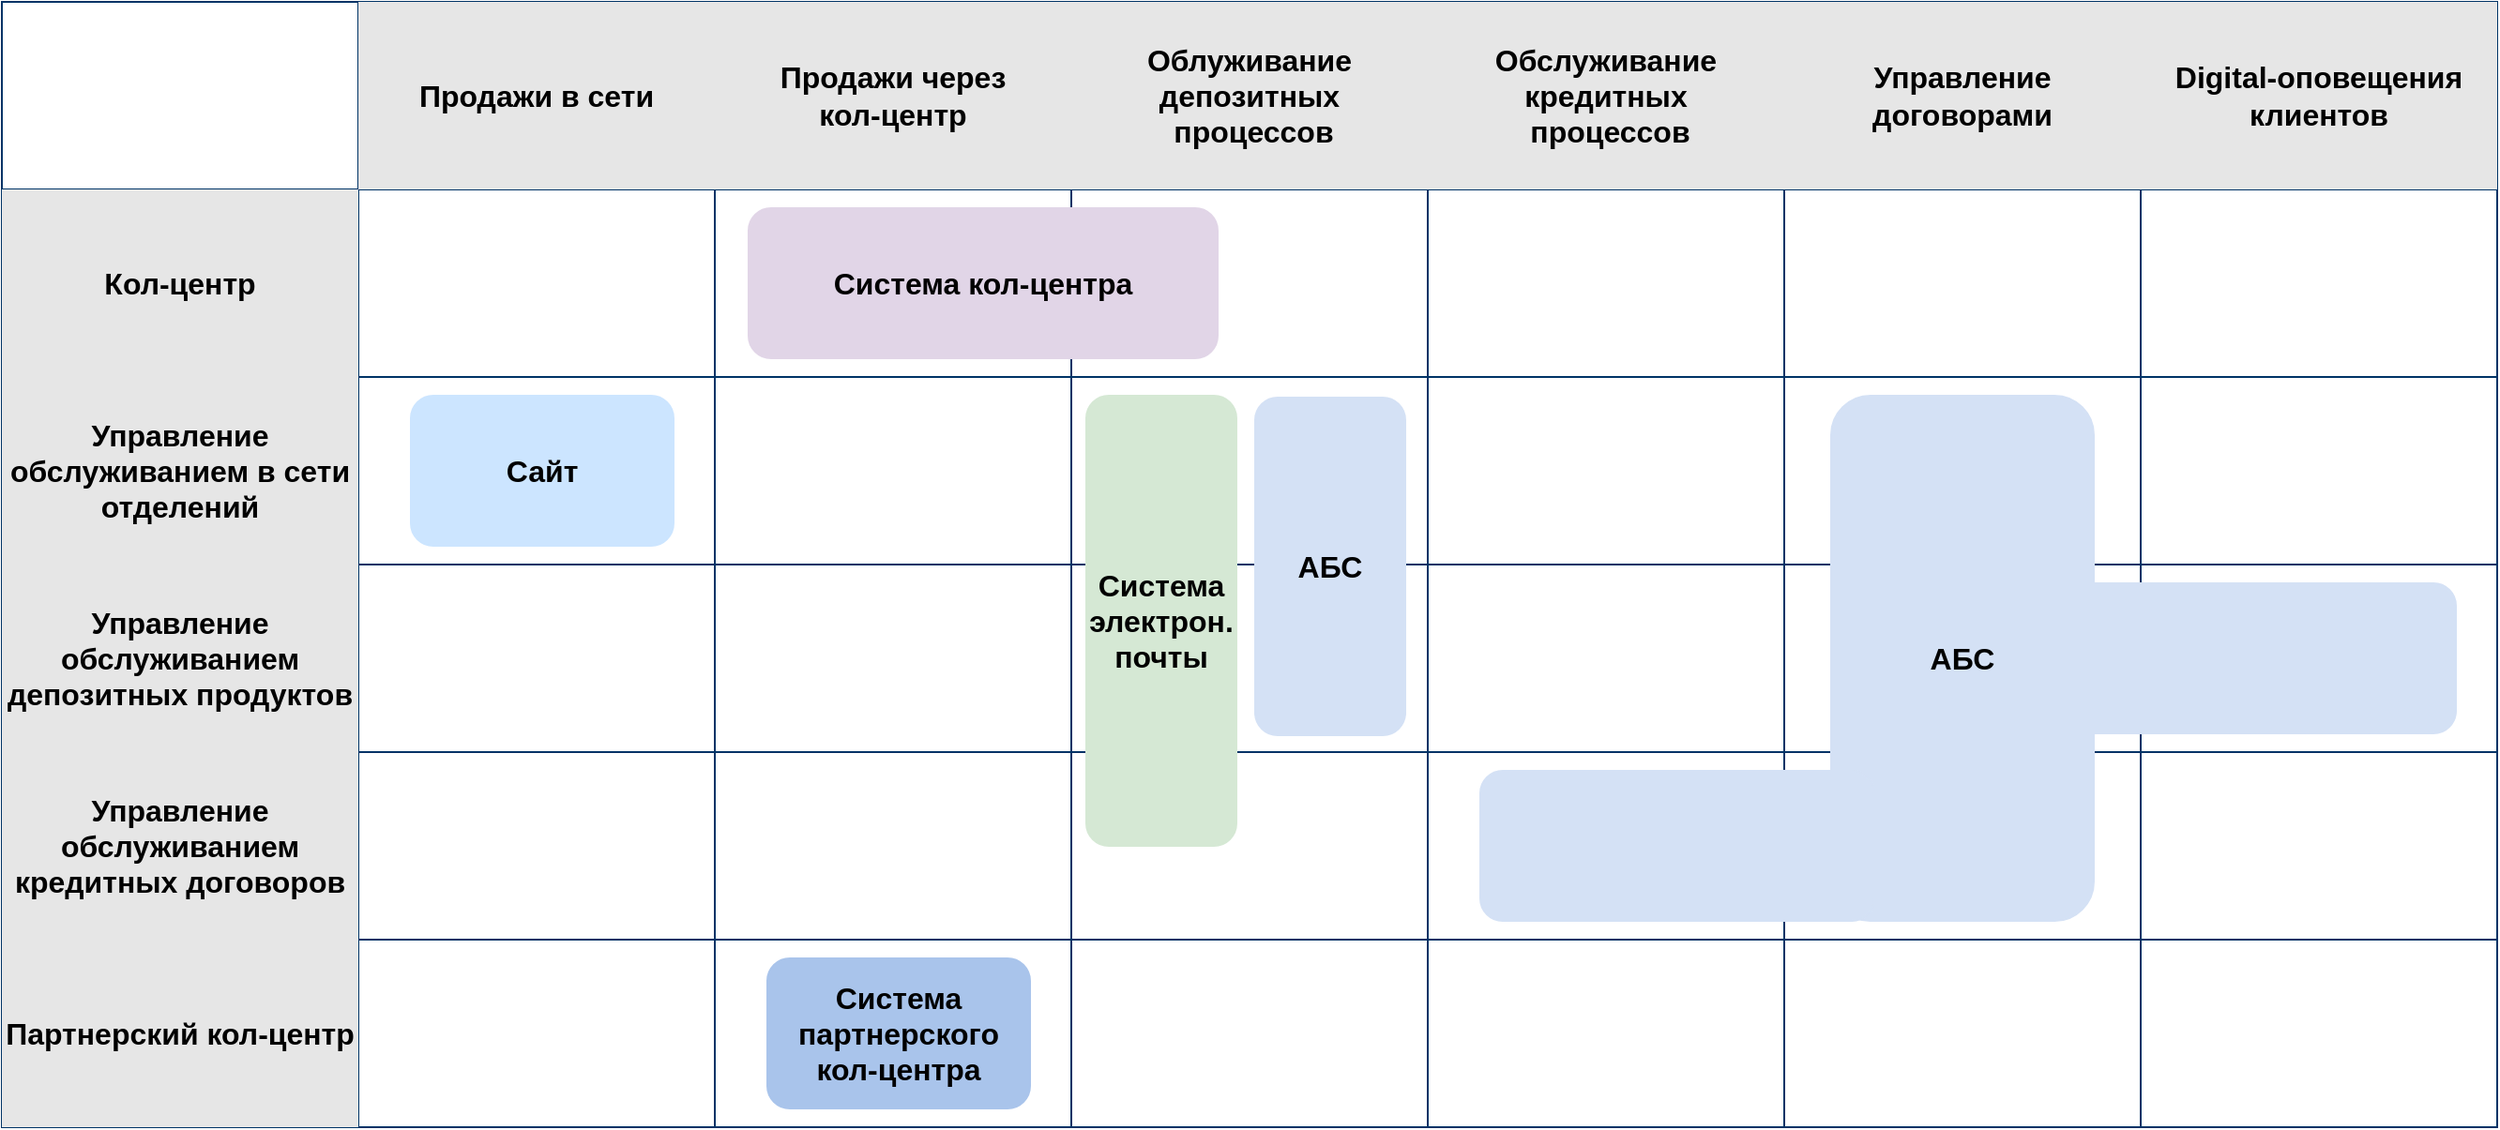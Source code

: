 <mxfile version="26.0.4" pages="2">
  <diagram name="IT-landscape" id="p13CwKHtom63GQvaXR7T">
    <mxGraphModel dx="1411" dy="852" grid="1" gridSize="10" guides="1" tooltips="1" connect="1" arrows="1" fold="1" page="1" pageScale="1" pageWidth="827" pageHeight="1169" math="0" shadow="0">
      <root>
        <mxCell id="0" />
        <mxCell id="1" parent="0" />
        <mxCell id="rD1AYQXTnJzA7QT_LV0R-1" value="" style="shape=table;startSize=0;container=1;collapsible=0;childLayout=tableLayout;fontSize=16;strokeColor=#003366;" vertex="1" parent="1">
          <mxGeometry x="152" y="190" width="1330" height="600" as="geometry" />
        </mxCell>
        <mxCell id="rD1AYQXTnJzA7QT_LV0R-2" value="" style="shape=tableRow;horizontal=0;startSize=0;swimlaneHead=0;swimlaneBody=0;strokeColor=inherit;top=0;left=0;bottom=0;right=0;collapsible=0;dropTarget=0;fillColor=none;points=[[0,0.5],[1,0.5]];portConstraint=eastwest;fontSize=16;" vertex="1" parent="rD1AYQXTnJzA7QT_LV0R-1">
          <mxGeometry width="1330" height="100" as="geometry" />
        </mxCell>
        <mxCell id="rD1AYQXTnJzA7QT_LV0R-3" value="" style="shape=partialRectangle;html=1;whiteSpace=wrap;connectable=0;strokeColor=inherit;overflow=hidden;fillColor=none;top=0;left=0;bottom=0;right=0;pointerEvents=1;fontSize=16;" vertex="1" parent="rD1AYQXTnJzA7QT_LV0R-2">
          <mxGeometry width="190" height="100" as="geometry">
            <mxRectangle width="190" height="100" as="alternateBounds" />
          </mxGeometry>
        </mxCell>
        <mxCell id="rD1AYQXTnJzA7QT_LV0R-4" value="П&lt;span style=&quot;background-color: transparent; color: light-dark(rgb(0, 0, 0), rgb(255, 255, 255));&quot;&gt;родажи в сети&lt;/span&gt;" style="shape=partialRectangle;html=1;whiteSpace=wrap;connectable=0;strokeColor=inherit;overflow=hidden;fillColor=#E6E6E6;top=0;left=0;bottom=0;right=0;pointerEvents=1;fontSize=16;fontStyle=1" vertex="1" parent="rD1AYQXTnJzA7QT_LV0R-2">
          <mxGeometry x="190" width="190" height="100" as="geometry">
            <mxRectangle width="190" height="100" as="alternateBounds" />
          </mxGeometry>
        </mxCell>
        <mxCell id="rD1AYQXTnJzA7QT_LV0R-5" value="Продажи через&lt;div&gt;кол-центр&lt;/div&gt;" style="shape=partialRectangle;html=1;whiteSpace=wrap;connectable=0;strokeColor=inherit;overflow=hidden;fillColor=#E6E6E6;top=0;left=0;bottom=0;right=0;pointerEvents=1;fontSize=16;fontStyle=1" vertex="1" parent="rD1AYQXTnJzA7QT_LV0R-2">
          <mxGeometry x="380" width="190" height="100" as="geometry">
            <mxRectangle width="190" height="100" as="alternateBounds" />
          </mxGeometry>
        </mxCell>
        <mxCell id="rD1AYQXTnJzA7QT_LV0R-6" value="Облуживание депозитных&lt;div&gt;&amp;nbsp;процессов&lt;/div&gt;" style="shape=partialRectangle;html=1;whiteSpace=wrap;connectable=0;strokeColor=inherit;overflow=hidden;fillColor=#E6E6E6;top=0;left=0;bottom=0;right=0;pointerEvents=1;fontSize=16;fontStyle=1" vertex="1" parent="rD1AYQXTnJzA7QT_LV0R-2">
          <mxGeometry x="570" width="190" height="100" as="geometry">
            <mxRectangle width="190" height="100" as="alternateBounds" />
          </mxGeometry>
        </mxCell>
        <mxCell id="rD1AYQXTnJzA7QT_LV0R-7" value="Обслуживание кредитных&lt;div&gt;&amp;nbsp;процессов&lt;/div&gt;" style="shape=partialRectangle;html=1;whiteSpace=wrap;connectable=0;strokeColor=inherit;overflow=hidden;fillColor=#E6E6E6;top=0;left=0;bottom=0;right=0;pointerEvents=1;fontSize=16;fontStyle=1" vertex="1" parent="rD1AYQXTnJzA7QT_LV0R-2">
          <mxGeometry x="760" width="190" height="100" as="geometry">
            <mxRectangle width="190" height="100" as="alternateBounds" />
          </mxGeometry>
        </mxCell>
        <mxCell id="rD1AYQXTnJzA7QT_LV0R-8" value="Управление договорами" style="shape=partialRectangle;html=1;whiteSpace=wrap;connectable=0;strokeColor=inherit;overflow=hidden;fillColor=#E6E6E6;top=0;left=0;bottom=0;right=0;pointerEvents=1;fontSize=16;fontStyle=1" vertex="1" parent="rD1AYQXTnJzA7QT_LV0R-2">
          <mxGeometry x="950" width="190" height="100" as="geometry">
            <mxRectangle width="190" height="100" as="alternateBounds" />
          </mxGeometry>
        </mxCell>
        <mxCell id="rD1AYQXTnJzA7QT_LV0R-9" value="Digital-оповещения клиентов" style="shape=partialRectangle;html=1;whiteSpace=wrap;connectable=0;strokeColor=inherit;overflow=hidden;fillColor=#E6E6E6;top=0;left=0;bottom=0;right=0;pointerEvents=1;fontSize=16;fontStyle=1" vertex="1" parent="rD1AYQXTnJzA7QT_LV0R-2">
          <mxGeometry x="1140" width="190" height="100" as="geometry">
            <mxRectangle width="190" height="100" as="alternateBounds" />
          </mxGeometry>
        </mxCell>
        <mxCell id="rD1AYQXTnJzA7QT_LV0R-10" value="" style="shape=tableRow;horizontal=0;startSize=0;swimlaneHead=0;swimlaneBody=0;strokeColor=inherit;top=0;left=0;bottom=0;right=0;collapsible=0;dropTarget=0;fillColor=none;points=[[0,0.5],[1,0.5]];portConstraint=eastwest;fontSize=16;" vertex="1" parent="rD1AYQXTnJzA7QT_LV0R-1">
          <mxGeometry y="100" width="1330" height="100" as="geometry" />
        </mxCell>
        <mxCell id="rD1AYQXTnJzA7QT_LV0R-11" value="Кол-центр" style="shape=partialRectangle;html=1;whiteSpace=wrap;connectable=0;strokeColor=inherit;overflow=hidden;fillColor=#E6E6E6;top=0;left=0;bottom=0;right=0;pointerEvents=1;fontSize=16;fontStyle=1" vertex="1" parent="rD1AYQXTnJzA7QT_LV0R-10">
          <mxGeometry width="190" height="100" as="geometry">
            <mxRectangle width="190" height="100" as="alternateBounds" />
          </mxGeometry>
        </mxCell>
        <mxCell id="rD1AYQXTnJzA7QT_LV0R-12" value="" style="shape=partialRectangle;html=1;whiteSpace=wrap;connectable=0;strokeColor=inherit;overflow=hidden;fillColor=none;top=0;left=0;bottom=0;right=0;pointerEvents=1;fontSize=16;" vertex="1" parent="rD1AYQXTnJzA7QT_LV0R-10">
          <mxGeometry x="190" width="190" height="100" as="geometry">
            <mxRectangle width="190" height="100" as="alternateBounds" />
          </mxGeometry>
        </mxCell>
        <mxCell id="rD1AYQXTnJzA7QT_LV0R-13" value="" style="shape=partialRectangle;html=1;whiteSpace=wrap;connectable=0;strokeColor=inherit;overflow=hidden;fillColor=none;top=0;left=0;bottom=0;right=0;pointerEvents=1;fontSize=16;" vertex="1" parent="rD1AYQXTnJzA7QT_LV0R-10">
          <mxGeometry x="380" width="190" height="100" as="geometry">
            <mxRectangle width="190" height="100" as="alternateBounds" />
          </mxGeometry>
        </mxCell>
        <mxCell id="rD1AYQXTnJzA7QT_LV0R-14" style="shape=partialRectangle;html=1;whiteSpace=wrap;connectable=0;strokeColor=inherit;overflow=hidden;fillColor=none;top=0;left=0;bottom=0;right=0;pointerEvents=1;fontSize=16;" vertex="1" parent="rD1AYQXTnJzA7QT_LV0R-10">
          <mxGeometry x="570" width="190" height="100" as="geometry">
            <mxRectangle width="190" height="100" as="alternateBounds" />
          </mxGeometry>
        </mxCell>
        <mxCell id="rD1AYQXTnJzA7QT_LV0R-15" style="shape=partialRectangle;html=1;whiteSpace=wrap;connectable=0;strokeColor=inherit;overflow=hidden;fillColor=none;top=0;left=0;bottom=0;right=0;pointerEvents=1;fontSize=16;" vertex="1" parent="rD1AYQXTnJzA7QT_LV0R-10">
          <mxGeometry x="760" width="190" height="100" as="geometry">
            <mxRectangle width="190" height="100" as="alternateBounds" />
          </mxGeometry>
        </mxCell>
        <mxCell id="rD1AYQXTnJzA7QT_LV0R-16" style="shape=partialRectangle;html=1;whiteSpace=wrap;connectable=0;strokeColor=inherit;overflow=hidden;fillColor=none;top=0;left=0;bottom=0;right=0;pointerEvents=1;fontSize=16;" vertex="1" parent="rD1AYQXTnJzA7QT_LV0R-10">
          <mxGeometry x="950" width="190" height="100" as="geometry">
            <mxRectangle width="190" height="100" as="alternateBounds" />
          </mxGeometry>
        </mxCell>
        <mxCell id="rD1AYQXTnJzA7QT_LV0R-17" style="shape=partialRectangle;html=1;whiteSpace=wrap;connectable=0;strokeColor=inherit;overflow=hidden;fillColor=none;top=0;left=0;bottom=0;right=0;pointerEvents=1;fontSize=16;" vertex="1" parent="rD1AYQXTnJzA7QT_LV0R-10">
          <mxGeometry x="1140" width="190" height="100" as="geometry">
            <mxRectangle width="190" height="100" as="alternateBounds" />
          </mxGeometry>
        </mxCell>
        <mxCell id="rD1AYQXTnJzA7QT_LV0R-18" value="" style="shape=tableRow;horizontal=0;startSize=0;swimlaneHead=0;swimlaneBody=0;strokeColor=inherit;top=0;left=0;bottom=0;right=0;collapsible=0;dropTarget=0;fillColor=none;points=[[0,0.5],[1,0.5]];portConstraint=eastwest;fontSize=16;" vertex="1" parent="rD1AYQXTnJzA7QT_LV0R-1">
          <mxGeometry y="200" width="1330" height="100" as="geometry" />
        </mxCell>
        <mxCell id="rD1AYQXTnJzA7QT_LV0R-19" value="Управление обслуживанием в сети отделений" style="shape=partialRectangle;html=1;whiteSpace=wrap;connectable=0;strokeColor=inherit;overflow=hidden;fillColor=#E6E6E6;top=0;left=0;bottom=0;right=0;pointerEvents=1;fontSize=16;labelBackgroundColor=none;labelBorderColor=none;spacing=0;fontStyle=1" vertex="1" parent="rD1AYQXTnJzA7QT_LV0R-18">
          <mxGeometry width="190" height="100" as="geometry">
            <mxRectangle width="190" height="100" as="alternateBounds" />
          </mxGeometry>
        </mxCell>
        <mxCell id="rD1AYQXTnJzA7QT_LV0R-20" value="" style="shape=partialRectangle;html=1;whiteSpace=wrap;connectable=0;strokeColor=inherit;overflow=hidden;fillColor=none;top=0;left=0;bottom=0;right=0;pointerEvents=1;fontSize=16;" vertex="1" parent="rD1AYQXTnJzA7QT_LV0R-18">
          <mxGeometry x="190" width="190" height="100" as="geometry">
            <mxRectangle width="190" height="100" as="alternateBounds" />
          </mxGeometry>
        </mxCell>
        <mxCell id="rD1AYQXTnJzA7QT_LV0R-21" value="" style="shape=partialRectangle;html=1;whiteSpace=wrap;connectable=0;strokeColor=inherit;overflow=hidden;fillColor=none;top=0;left=0;bottom=0;right=0;pointerEvents=1;fontSize=16;" vertex="1" parent="rD1AYQXTnJzA7QT_LV0R-18">
          <mxGeometry x="380" width="190" height="100" as="geometry">
            <mxRectangle width="190" height="100" as="alternateBounds" />
          </mxGeometry>
        </mxCell>
        <mxCell id="rD1AYQXTnJzA7QT_LV0R-22" style="shape=partialRectangle;html=1;whiteSpace=wrap;connectable=0;strokeColor=inherit;overflow=hidden;fillColor=none;top=0;left=0;bottom=0;right=0;pointerEvents=1;fontSize=16;" vertex="1" parent="rD1AYQXTnJzA7QT_LV0R-18">
          <mxGeometry x="570" width="190" height="100" as="geometry">
            <mxRectangle width="190" height="100" as="alternateBounds" />
          </mxGeometry>
        </mxCell>
        <mxCell id="rD1AYQXTnJzA7QT_LV0R-23" style="shape=partialRectangle;html=1;whiteSpace=wrap;connectable=0;strokeColor=inherit;overflow=hidden;fillColor=none;top=0;left=0;bottom=0;right=0;pointerEvents=1;fontSize=16;" vertex="1" parent="rD1AYQXTnJzA7QT_LV0R-18">
          <mxGeometry x="760" width="190" height="100" as="geometry">
            <mxRectangle width="190" height="100" as="alternateBounds" />
          </mxGeometry>
        </mxCell>
        <mxCell id="rD1AYQXTnJzA7QT_LV0R-24" style="shape=partialRectangle;html=1;whiteSpace=wrap;connectable=0;strokeColor=inherit;overflow=hidden;fillColor=none;top=0;left=0;bottom=0;right=0;pointerEvents=1;fontSize=16;" vertex="1" parent="rD1AYQXTnJzA7QT_LV0R-18">
          <mxGeometry x="950" width="190" height="100" as="geometry">
            <mxRectangle width="190" height="100" as="alternateBounds" />
          </mxGeometry>
        </mxCell>
        <mxCell id="rD1AYQXTnJzA7QT_LV0R-25" style="shape=partialRectangle;html=1;whiteSpace=wrap;connectable=0;strokeColor=inherit;overflow=hidden;fillColor=none;top=0;left=0;bottom=0;right=0;pointerEvents=1;fontSize=16;" vertex="1" parent="rD1AYQXTnJzA7QT_LV0R-18">
          <mxGeometry x="1140" width="190" height="100" as="geometry">
            <mxRectangle width="190" height="100" as="alternateBounds" />
          </mxGeometry>
        </mxCell>
        <mxCell id="rD1AYQXTnJzA7QT_LV0R-26" style="shape=tableRow;horizontal=0;startSize=0;swimlaneHead=0;swimlaneBody=0;strokeColor=inherit;top=0;left=0;bottom=0;right=0;collapsible=0;dropTarget=0;fillColor=none;points=[[0,0.5],[1,0.5]];portConstraint=eastwest;fontSize=16;" vertex="1" parent="rD1AYQXTnJzA7QT_LV0R-1">
          <mxGeometry y="300" width="1330" height="100" as="geometry" />
        </mxCell>
        <mxCell id="rD1AYQXTnJzA7QT_LV0R-27" value="Управление обслуживанием депозитных продуктов" style="shape=partialRectangle;html=1;whiteSpace=wrap;connectable=0;strokeColor=inherit;overflow=hidden;fillColor=#E6E6E6;top=0;left=0;bottom=0;right=0;pointerEvents=1;fontSize=16;fontStyle=1" vertex="1" parent="rD1AYQXTnJzA7QT_LV0R-26">
          <mxGeometry width="190" height="100" as="geometry">
            <mxRectangle width="190" height="100" as="alternateBounds" />
          </mxGeometry>
        </mxCell>
        <mxCell id="rD1AYQXTnJzA7QT_LV0R-28" style="shape=partialRectangle;html=1;whiteSpace=wrap;connectable=0;strokeColor=inherit;overflow=hidden;fillColor=none;top=0;left=0;bottom=0;right=0;pointerEvents=1;fontSize=16;" vertex="1" parent="rD1AYQXTnJzA7QT_LV0R-26">
          <mxGeometry x="190" width="190" height="100" as="geometry">
            <mxRectangle width="190" height="100" as="alternateBounds" />
          </mxGeometry>
        </mxCell>
        <mxCell id="rD1AYQXTnJzA7QT_LV0R-29" style="shape=partialRectangle;html=1;whiteSpace=wrap;connectable=0;strokeColor=inherit;overflow=hidden;fillColor=none;top=0;left=0;bottom=0;right=0;pointerEvents=1;fontSize=16;" vertex="1" parent="rD1AYQXTnJzA7QT_LV0R-26">
          <mxGeometry x="380" width="190" height="100" as="geometry">
            <mxRectangle width="190" height="100" as="alternateBounds" />
          </mxGeometry>
        </mxCell>
        <mxCell id="rD1AYQXTnJzA7QT_LV0R-30" style="shape=partialRectangle;html=1;whiteSpace=wrap;connectable=0;strokeColor=inherit;overflow=hidden;fillColor=none;top=0;left=0;bottom=0;right=0;pointerEvents=1;fontSize=16;" vertex="1" parent="rD1AYQXTnJzA7QT_LV0R-26">
          <mxGeometry x="570" width="190" height="100" as="geometry">
            <mxRectangle width="190" height="100" as="alternateBounds" />
          </mxGeometry>
        </mxCell>
        <mxCell id="rD1AYQXTnJzA7QT_LV0R-31" style="shape=partialRectangle;html=1;whiteSpace=wrap;connectable=0;strokeColor=inherit;overflow=hidden;fillColor=none;top=0;left=0;bottom=0;right=0;pointerEvents=1;fontSize=16;" vertex="1" parent="rD1AYQXTnJzA7QT_LV0R-26">
          <mxGeometry x="760" width="190" height="100" as="geometry">
            <mxRectangle width="190" height="100" as="alternateBounds" />
          </mxGeometry>
        </mxCell>
        <mxCell id="rD1AYQXTnJzA7QT_LV0R-32" style="shape=partialRectangle;html=1;whiteSpace=wrap;connectable=0;strokeColor=inherit;overflow=hidden;fillColor=none;top=0;left=0;bottom=0;right=0;pointerEvents=1;fontSize=16;" vertex="1" parent="rD1AYQXTnJzA7QT_LV0R-26">
          <mxGeometry x="950" width="190" height="100" as="geometry">
            <mxRectangle width="190" height="100" as="alternateBounds" />
          </mxGeometry>
        </mxCell>
        <mxCell id="rD1AYQXTnJzA7QT_LV0R-33" style="shape=partialRectangle;html=1;whiteSpace=wrap;connectable=0;strokeColor=inherit;overflow=hidden;fillColor=none;top=0;left=0;bottom=0;right=0;pointerEvents=1;fontSize=16;" vertex="1" parent="rD1AYQXTnJzA7QT_LV0R-26">
          <mxGeometry x="1140" width="190" height="100" as="geometry">
            <mxRectangle width="190" height="100" as="alternateBounds" />
          </mxGeometry>
        </mxCell>
        <mxCell id="rD1AYQXTnJzA7QT_LV0R-34" style="shape=tableRow;horizontal=0;startSize=0;swimlaneHead=0;swimlaneBody=0;strokeColor=inherit;top=0;left=0;bottom=0;right=0;collapsible=0;dropTarget=0;fillColor=none;points=[[0,0.5],[1,0.5]];portConstraint=eastwest;fontSize=16;" vertex="1" parent="rD1AYQXTnJzA7QT_LV0R-1">
          <mxGeometry y="400" width="1330" height="100" as="geometry" />
        </mxCell>
        <mxCell id="rD1AYQXTnJzA7QT_LV0R-35" value="Управление обслуживанием кредитных договоров" style="shape=partialRectangle;html=1;whiteSpace=wrap;connectable=0;strokeColor=inherit;overflow=hidden;fillColor=#E6E6E6;top=0;left=0;bottom=0;right=0;pointerEvents=1;fontSize=16;fontStyle=1" vertex="1" parent="rD1AYQXTnJzA7QT_LV0R-34">
          <mxGeometry width="190" height="100" as="geometry">
            <mxRectangle width="190" height="100" as="alternateBounds" />
          </mxGeometry>
        </mxCell>
        <mxCell id="rD1AYQXTnJzA7QT_LV0R-36" style="shape=partialRectangle;html=1;whiteSpace=wrap;connectable=0;strokeColor=inherit;overflow=hidden;fillColor=none;top=0;left=0;bottom=0;right=0;pointerEvents=1;fontSize=16;" vertex="1" parent="rD1AYQXTnJzA7QT_LV0R-34">
          <mxGeometry x="190" width="190" height="100" as="geometry">
            <mxRectangle width="190" height="100" as="alternateBounds" />
          </mxGeometry>
        </mxCell>
        <mxCell id="rD1AYQXTnJzA7QT_LV0R-37" style="shape=partialRectangle;html=1;whiteSpace=wrap;connectable=0;strokeColor=inherit;overflow=hidden;fillColor=none;top=0;left=0;bottom=0;right=0;pointerEvents=1;fontSize=16;" vertex="1" parent="rD1AYQXTnJzA7QT_LV0R-34">
          <mxGeometry x="380" width="190" height="100" as="geometry">
            <mxRectangle width="190" height="100" as="alternateBounds" />
          </mxGeometry>
        </mxCell>
        <mxCell id="rD1AYQXTnJzA7QT_LV0R-38" style="shape=partialRectangle;html=1;whiteSpace=wrap;connectable=0;strokeColor=inherit;overflow=hidden;fillColor=none;top=0;left=0;bottom=0;right=0;pointerEvents=1;fontSize=16;" vertex="1" parent="rD1AYQXTnJzA7QT_LV0R-34">
          <mxGeometry x="570" width="190" height="100" as="geometry">
            <mxRectangle width="190" height="100" as="alternateBounds" />
          </mxGeometry>
        </mxCell>
        <mxCell id="rD1AYQXTnJzA7QT_LV0R-39" style="shape=partialRectangle;html=1;whiteSpace=wrap;connectable=0;strokeColor=inherit;overflow=hidden;fillColor=none;top=0;left=0;bottom=0;right=0;pointerEvents=1;fontSize=16;" vertex="1" parent="rD1AYQXTnJzA7QT_LV0R-34">
          <mxGeometry x="760" width="190" height="100" as="geometry">
            <mxRectangle width="190" height="100" as="alternateBounds" />
          </mxGeometry>
        </mxCell>
        <mxCell id="rD1AYQXTnJzA7QT_LV0R-40" style="shape=partialRectangle;html=1;whiteSpace=wrap;connectable=0;strokeColor=inherit;overflow=hidden;fillColor=none;top=0;left=0;bottom=0;right=0;pointerEvents=1;fontSize=16;" vertex="1" parent="rD1AYQXTnJzA7QT_LV0R-34">
          <mxGeometry x="950" width="190" height="100" as="geometry">
            <mxRectangle width="190" height="100" as="alternateBounds" />
          </mxGeometry>
        </mxCell>
        <mxCell id="rD1AYQXTnJzA7QT_LV0R-41" style="shape=partialRectangle;html=1;whiteSpace=wrap;connectable=0;strokeColor=inherit;overflow=hidden;fillColor=none;top=0;left=0;bottom=0;right=0;pointerEvents=1;fontSize=16;" vertex="1" parent="rD1AYQXTnJzA7QT_LV0R-34">
          <mxGeometry x="1140" width="190" height="100" as="geometry">
            <mxRectangle width="190" height="100" as="alternateBounds" />
          </mxGeometry>
        </mxCell>
        <mxCell id="rD1AYQXTnJzA7QT_LV0R-42" style="shape=tableRow;horizontal=0;startSize=0;swimlaneHead=0;swimlaneBody=0;strokeColor=inherit;top=0;left=0;bottom=0;right=0;collapsible=0;dropTarget=0;fillColor=none;points=[[0,0.5],[1,0.5]];portConstraint=eastwest;fontSize=16;" vertex="1" parent="rD1AYQXTnJzA7QT_LV0R-1">
          <mxGeometry y="500" width="1330" height="100" as="geometry" />
        </mxCell>
        <mxCell id="rD1AYQXTnJzA7QT_LV0R-43" value="Партнерский кол-центр" style="shape=partialRectangle;html=1;whiteSpace=wrap;connectable=0;strokeColor=inherit;overflow=hidden;fillColor=#E6E6E6;top=0;left=0;bottom=0;right=0;pointerEvents=1;fontSize=16;fontStyle=1" vertex="1" parent="rD1AYQXTnJzA7QT_LV0R-42">
          <mxGeometry width="190" height="100" as="geometry">
            <mxRectangle width="190" height="100" as="alternateBounds" />
          </mxGeometry>
        </mxCell>
        <mxCell id="rD1AYQXTnJzA7QT_LV0R-44" style="shape=partialRectangle;html=1;whiteSpace=wrap;connectable=0;strokeColor=inherit;overflow=hidden;fillColor=none;top=0;left=0;bottom=0;right=0;pointerEvents=1;fontSize=16;" vertex="1" parent="rD1AYQXTnJzA7QT_LV0R-42">
          <mxGeometry x="190" width="190" height="100" as="geometry">
            <mxRectangle width="190" height="100" as="alternateBounds" />
          </mxGeometry>
        </mxCell>
        <mxCell id="rD1AYQXTnJzA7QT_LV0R-45" style="shape=partialRectangle;html=1;whiteSpace=wrap;connectable=0;strokeColor=inherit;overflow=hidden;fillColor=none;top=0;left=0;bottom=0;right=0;pointerEvents=1;fontSize=16;" vertex="1" parent="rD1AYQXTnJzA7QT_LV0R-42">
          <mxGeometry x="380" width="190" height="100" as="geometry">
            <mxRectangle width="190" height="100" as="alternateBounds" />
          </mxGeometry>
        </mxCell>
        <mxCell id="rD1AYQXTnJzA7QT_LV0R-46" style="shape=partialRectangle;html=1;whiteSpace=wrap;connectable=0;strokeColor=inherit;overflow=hidden;fillColor=none;top=0;left=0;bottom=0;right=0;pointerEvents=1;fontSize=16;" vertex="1" parent="rD1AYQXTnJzA7QT_LV0R-42">
          <mxGeometry x="570" width="190" height="100" as="geometry">
            <mxRectangle width="190" height="100" as="alternateBounds" />
          </mxGeometry>
        </mxCell>
        <mxCell id="rD1AYQXTnJzA7QT_LV0R-47" style="shape=partialRectangle;html=1;whiteSpace=wrap;connectable=0;strokeColor=inherit;overflow=hidden;fillColor=none;top=0;left=0;bottom=0;right=0;pointerEvents=1;fontSize=16;" vertex="1" parent="rD1AYQXTnJzA7QT_LV0R-42">
          <mxGeometry x="760" width="190" height="100" as="geometry">
            <mxRectangle width="190" height="100" as="alternateBounds" />
          </mxGeometry>
        </mxCell>
        <mxCell id="rD1AYQXTnJzA7QT_LV0R-48" style="shape=partialRectangle;html=1;whiteSpace=wrap;connectable=0;strokeColor=inherit;overflow=hidden;fillColor=none;top=0;left=0;bottom=0;right=0;pointerEvents=1;fontSize=16;" vertex="1" parent="rD1AYQXTnJzA7QT_LV0R-42">
          <mxGeometry x="950" width="190" height="100" as="geometry">
            <mxRectangle width="190" height="100" as="alternateBounds" />
          </mxGeometry>
        </mxCell>
        <mxCell id="rD1AYQXTnJzA7QT_LV0R-49" style="shape=partialRectangle;html=1;whiteSpace=wrap;connectable=0;strokeColor=inherit;overflow=hidden;fillColor=none;top=0;left=0;bottom=0;right=0;pointerEvents=1;fontSize=16;" vertex="1" parent="rD1AYQXTnJzA7QT_LV0R-42">
          <mxGeometry x="1140" width="190" height="100" as="geometry">
            <mxRectangle width="190" height="100" as="alternateBounds" />
          </mxGeometry>
        </mxCell>
        <mxCell id="rD1AYQXTnJzA7QT_LV0R-50" value="Сайт" style="rounded=1;whiteSpace=wrap;html=1;fontSize=16;fontStyle=1;fillColor=#CCE5FF;strokeColor=#CCE5FF;" vertex="1" parent="1">
          <mxGeometry x="370" y="400" width="140" height="80" as="geometry" />
        </mxCell>
        <mxCell id="rD1AYQXTnJzA7QT_LV0R-51" value="Система партнерского кол-центра" style="rounded=1;whiteSpace=wrap;html=1;fontSize=16;fontStyle=1;fillColor=#A9C4EB;strokeColor=#A9C4EB;" vertex="1" parent="1">
          <mxGeometry x="560" y="700" width="140" height="80" as="geometry" />
        </mxCell>
        <mxCell id="rD1AYQXTnJzA7QT_LV0R-52" value="" style="rounded=1;whiteSpace=wrap;html=1;fontSize=16;fontStyle=1;fillColor=#D4E1F5;strokeColor=#D4E1F5;" vertex="1" parent="1">
          <mxGeometry x="1250" y="500" width="210" height="80" as="geometry" />
        </mxCell>
        <mxCell id="rD1AYQXTnJzA7QT_LV0R-53" value="АБС" style="rounded=1;whiteSpace=wrap;html=1;fontSize=16;fontStyle=1;fillColor=#D4E1F5;strokeColor=#D4E1F5;" vertex="1" parent="1">
          <mxGeometry x="1127" y="400" width="140" height="280" as="geometry" />
        </mxCell>
        <mxCell id="rD1AYQXTnJzA7QT_LV0R-54" value="" style="rounded=1;whiteSpace=wrap;html=1;fontSize=16;fontStyle=1;fillColor=#D4E1F5;strokeColor=#D4E1F5;" vertex="1" parent="1">
          <mxGeometry x="940" y="600" width="210" height="80" as="geometry" />
        </mxCell>
        <mxCell id="rD1AYQXTnJzA7QT_LV0R-55" value="АБС" style="rounded=1;whiteSpace=wrap;html=1;fontSize=16;fontStyle=1;fillColor=#D4E1F5;strokeColor=#D4E1F5;" vertex="1" parent="1">
          <mxGeometry x="820" y="401" width="80" height="180" as="geometry" />
        </mxCell>
        <mxCell id="rD1AYQXTnJzA7QT_LV0R-56" value="Система кол-центра" style="rounded=1;whiteSpace=wrap;html=1;fontSize=16;fontStyle=1;fillColor=#E1D5E7;strokeColor=#E1D5E7;" vertex="1" parent="1">
          <mxGeometry x="550" y="300" width="250" height="80" as="geometry" />
        </mxCell>
        <mxCell id="e6EelfLE6jdGh_q37xAd-1" value="Система электрон.&lt;div&gt;почты&lt;/div&gt;" style="rounded=1;whiteSpace=wrap;html=1;fontSize=16;fontStyle=1;fillColor=#D5E8D4;strokeColor=#D5E8D4;" vertex="1" parent="1">
          <mxGeometry x="730" y="400" width="80" height="240" as="geometry" />
        </mxCell>
      </root>
    </mxGraphModel>
  </diagram>
  <diagram id="uEOPweYYU793sCg7wsoD" name="Integrations schema">
    <mxGraphModel dx="3179" dy="1420" grid="1" gridSize="10" guides="1" tooltips="1" connect="1" arrows="1" fold="1" page="1" pageScale="1" pageWidth="827" pageHeight="1169" math="0" shadow="0">
      <root>
        <mxCell id="0" />
        <mxCell id="1" parent="0" />
        <mxCell id="tQodTDvaTEU8L4pM1Sls-1" value="Сотрудник фронт-офиса" style="shape=actor;whiteSpace=wrap;html=1;labelPosition=center;verticalLabelPosition=bottom;align=center;verticalAlign=top;fontSize=13;" vertex="1" parent="1">
          <mxGeometry x="270" y="60" width="40" height="60" as="geometry" />
        </mxCell>
        <mxCell id="RrzLwB9_V87mthMMR9sW-1" value="АБС" style="rounded=1;whiteSpace=wrap;html=1;fontSize=16;fontStyle=1;fillColor=#D4E1F5;strokeColor=#D4E1F5;" vertex="1" parent="1">
          <mxGeometry x="470" y="390" width="170" height="180" as="geometry" />
        </mxCell>
        <mxCell id="Xjjk2b2NadAqo_jYs9z5-1" value="Сайт" style="rounded=1;whiteSpace=wrap;html=1;fontSize=16;fontStyle=1;fillColor=#CCE5FF;strokeColor=#CCE5FF;" vertex="1" parent="1">
          <mxGeometry x="-10" y="50" width="140" height="80" as="geometry" />
        </mxCell>
        <mxCell id="dIdIuCymRIstnw2XvoLM-1" value="Система кол-центра" style="rounded=1;whiteSpace=wrap;html=1;fontSize=16;fontStyle=1;fillColor=#E1D5E7;strokeColor=#E1D5E7;" vertex="1" parent="1">
          <mxGeometry x="473" y="50" width="250" height="80" as="geometry" />
        </mxCell>
        <mxCell id="dIdIuCymRIstnw2XvoLM-2" value="Сотрудник кол-центра" style="shape=actor;whiteSpace=wrap;html=1;labelPosition=center;verticalLabelPosition=bottom;align=center;verticalAlign=top;fillColor=#E1D5E7;fontSize=13;" vertex="1" parent="1">
          <mxGeometry x="1040" y="40" width="50" height="80" as="geometry" />
        </mxCell>
        <object placeholders="1" c4Type="Relationship" c4Description="Контент&#xa;сайта" label="&lt;div style=&quot;text-align: left&quot;&gt;&lt;div style=&quot;text-align: center&quot;&gt;&lt;b&gt;%c4Description%&lt;/b&gt;&lt;/div&gt;" id="83K6W4kDnjpYml0rEWu6-1">
          <mxCell style="endArrow=blockThin;html=1;fontSize=10;fontColor=#404040;strokeWidth=1;endFill=1;strokeColor=#828282;elbow=vertical;metaEdit=1;endSize=14;startSize=14;jumpStyle=arc;jumpSize=16;rounded=0;edgeStyle=orthogonalEdgeStyle;exitX=0.1;exitY=0.5;exitDx=0;exitDy=0;exitPerimeter=0;entryX=1;entryY=0.5;entryDx=0;entryDy=0;" edge="1" parent="1" source="tQodTDvaTEU8L4pM1Sls-1" target="Xjjk2b2NadAqo_jYs9z5-1">
            <mxGeometry width="240" relative="1" as="geometry">
              <mxPoint x="190" y="260" as="sourcePoint" />
              <mxPoint x="430" y="260" as="targetPoint" />
            </mxGeometry>
          </mxCell>
        </object>
        <object placeholders="1" c4Type="Relationship" c4Description="Обращение&#xa;клиента" label="&lt;div style=&quot;text-align: left&quot;&gt;&lt;div style=&quot;text-align: center&quot;&gt;&lt;b&gt;%c4Description%&lt;/b&gt;&lt;/div&gt;" id="83K6W4kDnjpYml0rEWu6-3">
          <mxCell style="endArrow=blockThin;html=1;fontSize=10;fontColor=#404040;strokeWidth=1;endFill=1;strokeColor=#828282;elbow=vertical;metaEdit=1;endSize=14;startSize=14;jumpStyle=arc;jumpSize=16;rounded=0;edgeStyle=orthogonalEdgeStyle;exitX=0.5;exitY=1;exitDx=0;exitDy=0;entryX=0.75;entryY=0;entryDx=0;entryDy=0;" edge="1" parent="1" source="dIdIuCymRIstnw2XvoLM-1" target="RrzLwB9_V87mthMMR9sW-1">
            <mxGeometry width="240" relative="1" as="geometry">
              <mxPoint x="360" y="310" as="sourcePoint" />
              <mxPoint x="600" y="310" as="targetPoint" />
            </mxGeometry>
          </mxCell>
        </object>
        <object placeholders="1" c4Type="Relationship" c4Description="Ведение продаж" label="&lt;div style=&quot;text-align: left&quot;&gt;&lt;div style=&quot;text-align: center&quot;&gt;&lt;b&gt;%c4Description%&lt;/b&gt;&lt;/div&gt;" id="83K6W4kDnjpYml0rEWu6-4">
          <mxCell style="endArrow=blockThin;html=1;fontSize=10;fontColor=#404040;strokeWidth=1;endFill=1;strokeColor=#828282;elbow=vertical;metaEdit=1;endSize=14;startSize=14;jumpStyle=arc;jumpSize=16;rounded=0;edgeStyle=orthogonalEdgeStyle;exitX=-0.056;exitY=0.86;exitDx=0;exitDy=0;exitPerimeter=0;entryX=0.988;entryY=0.729;entryDx=0;entryDy=0;entryPerimeter=0;" edge="1" parent="1" source="dIdIuCymRIstnw2XvoLM-2" target="dIdIuCymRIstnw2XvoLM-1">
            <mxGeometry width="240" relative="1" as="geometry">
              <mxPoint x="670" y="210" as="sourcePoint" />
              <mxPoint x="910" y="210" as="targetPoint" />
            </mxGeometry>
          </mxCell>
        </object>
        <object placeholders="1" c4Type="Relationship" c4Description="Регистрация обращений&#xa;клиентов" label="&lt;div style=&quot;text-align: left&quot;&gt;&lt;div style=&quot;text-align: center&quot;&gt;&lt;b&gt;%c4Description%&lt;/b&gt;&lt;/div&gt;" id="83K6W4kDnjpYml0rEWu6-5">
          <mxCell style="endArrow=blockThin;html=1;fontSize=10;fontColor=#404040;strokeWidth=1;endFill=1;strokeColor=#828282;elbow=vertical;metaEdit=1;endSize=14;startSize=14;jumpStyle=arc;jumpSize=16;rounded=0;edgeStyle=orthogonalEdgeStyle;entryX=0.992;entryY=0.371;entryDx=0;entryDy=0;entryPerimeter=0;" edge="1" parent="1" source="dIdIuCymRIstnw2XvoLM-2" target="dIdIuCymRIstnw2XvoLM-1">
            <mxGeometry width="240" relative="1" as="geometry">
              <mxPoint x="690" y="210" as="sourcePoint" />
              <mxPoint x="930" y="210" as="targetPoint" />
            </mxGeometry>
          </mxCell>
        </object>
        <object placeholders="1" c4Type="Relationship" c4Description="Создание депозита,&#xa;загрузка документов" label="&lt;div style=&quot;text-align: left&quot;&gt;&lt;div style=&quot;text-align: center&quot;&gt;&lt;b&gt;%c4Description%&lt;/b&gt;&lt;/div&gt;" id="83K6W4kDnjpYml0rEWu6-6">
          <mxCell style="endArrow=blockThin;html=1;fontSize=10;fontColor=#404040;strokeWidth=1;endFill=1;strokeColor=#828282;elbow=vertical;metaEdit=1;endSize=14;startSize=14;jumpStyle=arc;jumpSize=16;rounded=0;edgeStyle=orthogonalEdgeStyle;exitX=0.9;exitY=0.5;exitDx=0;exitDy=0;exitPerimeter=0;entryX=0.25;entryY=0;entryDx=0;entryDy=0;" edge="1" parent="1" source="tQodTDvaTEU8L4pM1Sls-1" target="RrzLwB9_V87mthMMR9sW-1">
            <mxGeometry width="240" relative="1" as="geometry">
              <mxPoint x="160" y="180" as="sourcePoint" />
              <mxPoint x="400" y="180" as="targetPoint" />
              <Array as="points">
                <mxPoint x="350" y="90" />
                <mxPoint x="350" y="180" />
                <mxPoint x="512" y="180" />
              </Array>
            </mxGeometry>
          </mxCell>
        </object>
        <mxCell id="Xp1beNoP9xEyJT-FyMrr-1" value="Сотрудник бэк-офиса (депозит.управление)" style="shape=actor;whiteSpace=wrap;html=1;labelPosition=center;verticalLabelPosition=bottom;align=center;verticalAlign=top;fontSize=13;fillColor=#D4E1F5;" vertex="1" parent="1">
          <mxGeometry x="100" y="260" width="40" height="60" as="geometry" />
        </mxCell>
        <mxCell id="kKOqpGQPCJnVhxbCRn5X-1" value="Сотрудник бэк-офиса (кредит.управление)" style="shape=actor;whiteSpace=wrap;html=1;labelPosition=center;verticalLabelPosition=bottom;align=center;verticalAlign=top;fontSize=13;fillColor=#D4E1F5;" vertex="1" parent="1">
          <mxGeometry x="100" y="454" width="40" height="60" as="geometry" />
        </mxCell>
        <object placeholders="1" c4Type="Relationship" c4Description="Обработка заявок&#xa;кол-центра" label="&lt;div style=&quot;text-align: left&quot;&gt;&lt;div style=&quot;text-align: center&quot;&gt;&lt;b&gt;%c4Description%&lt;/b&gt;&lt;/div&gt;" id="kKOqpGQPCJnVhxbCRn5X-2">
          <mxCell style="endArrow=blockThin;html=1;fontSize=10;fontColor=#404040;strokeWidth=1;endFill=1;strokeColor=#828282;elbow=vertical;metaEdit=1;endSize=14;startSize=14;jumpStyle=arc;jumpSize=16;rounded=0;edgeStyle=orthogonalEdgeStyle;exitX=0.9;exitY=0.5;exitDx=0;exitDy=0;exitPerimeter=0;entryX=0;entryY=0.25;entryDx=0;entryDy=0;" edge="1" parent="1" source="Xp1beNoP9xEyJT-FyMrr-1" target="RrzLwB9_V87mthMMR9sW-1">
            <mxGeometry width="240" relative="1" as="geometry">
              <mxPoint x="170" y="289.5" as="sourcePoint" />
              <mxPoint x="410" y="289.5" as="targetPoint" />
            </mxGeometry>
          </mxCell>
        </object>
        <mxCell id="kKOqpGQPCJnVhxbCRn5X-3" value="СМС-шлюз&lt;div&gt;телеком-оператора&lt;/div&gt;" style="rounded=1;whiteSpace=wrap;html=1;fontSize=16;fontStyle=1;fillColor=#CCCCCC;strokeColor=#CCCCCC;" vertex="1" parent="1">
          <mxGeometry x="485" y="830" width="140" height="80" as="geometry" />
        </mxCell>
        <object placeholders="1" c4Type="Relationship" c4Description="СМС-оповещения&#xa;клиентов" label="&lt;div style=&quot;text-align: left&quot;&gt;&lt;div style=&quot;text-align: center&quot;&gt;&lt;b&gt;%c4Description%&lt;/b&gt;&lt;/div&gt;" id="kKOqpGQPCJnVhxbCRn5X-4">
          <mxCell style="endArrow=blockThin;html=1;fontSize=10;fontColor=#404040;strokeWidth=1;endFill=1;strokeColor=#828282;elbow=vertical;metaEdit=1;endSize=14;startSize=14;jumpStyle=arc;jumpSize=16;rounded=0;edgeStyle=orthogonalEdgeStyle;exitX=0.5;exitY=1;exitDx=0;exitDy=0;entryX=0.5;entryY=0;entryDx=0;entryDy=0;" edge="1" parent="1" source="RrzLwB9_V87mthMMR9sW-1" target="kKOqpGQPCJnVhxbCRn5X-3">
            <mxGeometry width="240" relative="1" as="geometry">
              <mxPoint x="450" y="710" as="sourcePoint" />
              <mxPoint x="690" y="710" as="targetPoint" />
            </mxGeometry>
          </mxCell>
        </object>
        <object placeholders="1" c4Type="Relationship" c4Description="Анализ кредитного&#xa;риска клиента" label="&lt;div style=&quot;text-align: left&quot;&gt;&lt;div style=&quot;text-align: center&quot;&gt;&lt;b&gt;%c4Description%&lt;/b&gt;&lt;/div&gt;" id="kKOqpGQPCJnVhxbCRn5X-5">
          <mxCell style="endArrow=blockThin;html=1;fontSize=10;fontColor=#404040;strokeWidth=1;endFill=1;strokeColor=#828282;elbow=vertical;metaEdit=1;endSize=14;startSize=14;jumpStyle=arc;jumpSize=16;rounded=0;edgeStyle=orthogonalEdgeStyle;entryX=0;entryY=0.5;entryDx=0;entryDy=0;exitX=0.75;exitY=0.433;exitDx=0;exitDy=0;exitPerimeter=0;" edge="1" parent="1" source="kKOqpGQPCJnVhxbCRn5X-1">
            <mxGeometry width="240" relative="1" as="geometry">
              <mxPoint x="140" y="480" as="sourcePoint" />
              <mxPoint x="470.0" y="480" as="targetPoint" />
            </mxGeometry>
          </mxCell>
        </object>
        <object placeholders="1" c4Type="Relationship" c4Description="Ведение кредитных&#xa;договоров" label="&lt;div style=&quot;text-align: left&quot;&gt;&lt;div style=&quot;text-align: center&quot;&gt;&lt;b&gt;%c4Description%&lt;/b&gt;&lt;/div&gt;" id="DmXBul0lvT9xmA9-L4DM-1">
          <mxCell style="endArrow=blockThin;html=1;fontSize=10;fontColor=#404040;strokeWidth=1;endFill=1;strokeColor=#828282;elbow=vertical;metaEdit=1;endSize=14;startSize=14;jumpStyle=arc;jumpSize=16;rounded=0;edgeStyle=orthogonalEdgeStyle;exitX=1.004;exitY=0.917;exitDx=0;exitDy=0;exitPerimeter=0;entryX=0;entryY=0.667;entryDx=0;entryDy=0;entryPerimeter=0;" edge="1" parent="1" source="kKOqpGQPCJnVhxbCRn5X-1" target="RrzLwB9_V87mthMMR9sW-1">
            <mxGeometry width="240" relative="1" as="geometry">
              <mxPoint x="180" y="510" as="sourcePoint" />
              <mxPoint x="420" y="510" as="targetPoint" />
            </mxGeometry>
          </mxCell>
        </object>
        <mxCell id="77JP4tNsba-kaTdwrqzG-1" value="Интернет-банк" style="rounded=1;whiteSpace=wrap;html=1;fontSize=16;fontStyle=1;fillColor=#CCE5FF;strokeColor=#CCE5FF;" vertex="1" parent="1">
          <mxGeometry x="920" y="400" width="140" height="80" as="geometry" />
        </mxCell>
        <object placeholders="1" c4Type="Relationship" c4Description="Проведение платежей" label="&lt;div style=&quot;text-align: left&quot;&gt;&lt;div style=&quot;text-align: center&quot;&gt;&lt;b&gt;%c4Description%&lt;/b&gt;&lt;/div&gt;" id="77JP4tNsba-kaTdwrqzG-2">
          <mxCell style="endArrow=blockThin;html=1;fontSize=10;fontColor=#404040;strokeWidth=1;endFill=1;strokeColor=#828282;elbow=vertical;metaEdit=1;endSize=14;startSize=14;jumpStyle=arc;jumpSize=16;rounded=0;edgeStyle=orthogonalEdgeStyle;entryX=0.994;entryY=0.167;entryDx=0;entryDy=0;entryPerimeter=0;exitX=-0.017;exitY=0.238;exitDx=0;exitDy=0;exitPerimeter=0;" edge="1" parent="1" source="77JP4tNsba-kaTdwrqzG-1" target="RrzLwB9_V87mthMMR9sW-1">
            <mxGeometry width="240" relative="1" as="geometry">
              <mxPoint x="910" y="420" as="sourcePoint" />
              <mxPoint x="840" y="460" as="targetPoint" />
            </mxGeometry>
          </mxCell>
        </object>
        <object placeholders="1" c4Type="Relationship" c4Description="Открытие текущих счетов" label="&lt;div style=&quot;text-align: left&quot;&gt;&lt;div style=&quot;text-align: center&quot;&gt;&lt;b&gt;%c4Description%&lt;/b&gt;&lt;/div&gt;" id="77JP4tNsba-kaTdwrqzG-3">
          <mxCell style="endArrow=blockThin;html=1;fontSize=10;fontColor=#404040;strokeWidth=1;endFill=1;strokeColor=#828282;elbow=vertical;metaEdit=1;endSize=14;startSize=14;jumpStyle=arc;jumpSize=16;rounded=0;edgeStyle=orthogonalEdgeStyle;exitX=0;exitY=0.75;exitDx=0;exitDy=0;entryX=1.008;entryY=0.394;entryDx=0;entryDy=0;entryPerimeter=0;" edge="1" parent="1" source="77JP4tNsba-kaTdwrqzG-1" target="RrzLwB9_V87mthMMR9sW-1">
            <mxGeometry width="240" relative="1" as="geometry">
              <mxPoint x="660" y="470" as="sourcePoint" />
              <mxPoint x="900" y="470" as="targetPoint" />
            </mxGeometry>
          </mxCell>
        </object>
        <mxCell id="tExKcADRIVycTAj1pM2F-1" value="Система партнерского кол-центра" style="rounded=1;whiteSpace=wrap;html=1;fontSize=16;fontStyle=1;fillColor=#A9C4EB;strokeColor=#A9C4EB;" vertex="1" parent="1">
          <mxGeometry x="930" y="650" width="140" height="80" as="geometry" />
        </mxCell>
        <mxCell id="tExKcADRIVycTAj1pM2F-2" value="Сотрудник партнерского кол-центра" style="shape=actor;whiteSpace=wrap;html=1;labelPosition=center;verticalLabelPosition=bottom;align=center;verticalAlign=top;fillColor=#A9C4EB;fontSize=13;" vertex="1" parent="1">
          <mxGeometry x="1250" y="640" width="50" height="80" as="geometry" />
        </mxCell>
        <object placeholders="1" c4Type="Relationship" c4Description="Ведение продаж" label="&lt;div style=&quot;text-align: left&quot;&gt;&lt;div style=&quot;text-align: center&quot;&gt;&lt;b&gt;%c4Description%&lt;/b&gt;&lt;/div&gt;" id="tExKcADRIVycTAj1pM2F-3">
          <mxCell style="endArrow=blockThin;html=1;fontSize=10;fontColor=#404040;strokeWidth=1;endFill=1;strokeColor=#828282;elbow=vertical;metaEdit=1;endSize=14;startSize=14;jumpStyle=arc;jumpSize=16;rounded=0;edgeStyle=orthogonalEdgeStyle;exitX=0;exitY=0.638;exitDx=0;exitDy=0;exitPerimeter=0;entryX=1;entryY=0.5;entryDx=0;entryDy=0;" edge="1" parent="1" source="tExKcADRIVycTAj1pM2F-2" target="tExKcADRIVycTAj1pM2F-1">
            <mxGeometry x="0.005" width="240" relative="1" as="geometry">
              <mxPoint x="1110" y="550" as="sourcePoint" />
              <mxPoint x="1350" y="550" as="targetPoint" />
              <mxPoint as="offset" />
            </mxGeometry>
          </mxCell>
        </object>
        <mxCell id="tExKcADRIVycTAj1pM2F-4" value="Система электронной&amp;nbsp;&lt;div&gt;почты&lt;/div&gt;" style="rounded=1;whiteSpace=wrap;html=1;fontSize=16;fontStyle=1;fillColor=#D5E8D4;strokeColor=#D5E8D4;" vertex="1" parent="1">
          <mxGeometry x="-320" y="390" width="170" height="180" as="geometry" />
        </mxCell>
        <object placeholders="1" c4Type="Relationship" c4Description="Запрос спец.ставки" label="&lt;div style=&quot;text-align: left&quot;&gt;&lt;div style=&quot;text-align: center&quot;&gt;&lt;b&gt;%c4Description%&lt;/b&gt;&lt;/div&gt;" id="tExKcADRIVycTAj1pM2F-5">
          <mxCell style="endArrow=blockThin;html=1;fontSize=10;fontColor=#404040;strokeWidth=1;endFill=1;strokeColor=#828282;elbow=vertical;metaEdit=1;endSize=14;startSize=14;jumpStyle=arc;jumpSize=16;rounded=0;edgeStyle=orthogonalEdgeStyle;entryX=-0.068;entryY=0.936;entryDx=0;entryDy=0;entryPerimeter=0;exitX=0.996;exitY=0.667;exitDx=0;exitDy=0;exitPerimeter=0;" edge="1" parent="1" source="tExKcADRIVycTAj1pM2F-4" target="kKOqpGQPCJnVhxbCRn5X-1">
            <mxGeometry width="240" relative="1" as="geometry">
              <mxPoint x="-140" y="510" as="sourcePoint" />
              <mxPoint x="90" y="510" as="targetPoint" />
            </mxGeometry>
          </mxCell>
        </object>
        <object placeholders="1" c4Type="Relationship" c4Description="Запрос ставки по депозиту" label="&lt;div style=&quot;text-align: left&quot;&gt;&lt;div style=&quot;text-align: center&quot;&gt;&lt;b&gt;%c4Description%&lt;/b&gt;&lt;/div&gt;" id="tExKcADRIVycTAj1pM2F-6">
          <mxCell style="endArrow=blockThin;html=1;fontSize=10;fontColor=#404040;strokeWidth=1;endFill=1;strokeColor=#828282;elbow=vertical;metaEdit=1;endSize=14;startSize=14;jumpStyle=arc;jumpSize=16;rounded=0;edgeStyle=orthogonalEdgeStyle;entryX=0.25;entryY=0;entryDx=0;entryDy=0;exitX=0.018;exitY=0.662;exitDx=0;exitDy=0;exitPerimeter=0;" edge="1" parent="1" source="tQodTDvaTEU8L4pM1Sls-1" target="tExKcADRIVycTAj1pM2F-4">
            <mxGeometry width="240" relative="1" as="geometry">
              <mxPoint x="260" y="100" as="sourcePoint" />
              <mxPoint x="210" y="290" as="targetPoint" />
              <Array as="points">
                <mxPoint x="250" y="100" />
                <mxPoint x="230" y="100" />
                <mxPoint x="230" y="150" />
                <mxPoint x="-278" y="150" />
              </Array>
            </mxGeometry>
          </mxCell>
        </object>
        <object placeholders="1" c4Type="Relationship" c4Description="Запрос ставки по депозиту" label="&lt;div style=&quot;text-align: left&quot;&gt;&lt;div style=&quot;text-align: center&quot;&gt;&lt;b&gt;%c4Description%&lt;/b&gt;&lt;/div&gt;" id="tExKcADRIVycTAj1pM2F-7">
          <mxCell style="endArrow=blockThin;html=1;fontSize=10;fontColor=#404040;strokeWidth=1;endFill=1;strokeColor=#828282;elbow=vertical;metaEdit=1;endSize=14;startSize=14;jumpStyle=arc;jumpSize=16;rounded=0;edgeStyle=orthogonalEdgeStyle;exitX=0.471;exitY=0;exitDx=0;exitDy=0;exitPerimeter=0;entryX=0.25;entryY=0.2;entryDx=0;entryDy=0;entryPerimeter=0;" edge="1" parent="1" source="tExKcADRIVycTAj1pM2F-4" target="Xp1beNoP9xEyJT-FyMrr-1">
            <mxGeometry width="240" relative="1" as="geometry">
              <mxPoint x="-230" y="270" as="sourcePoint" />
              <mxPoint x="10" y="270" as="targetPoint" />
              <Array as="points">
                <mxPoint x="-240" y="272" />
              </Array>
            </mxGeometry>
          </mxCell>
        </object>
        <object placeholders="1" c4Type="Relationship" c4Description="Запрос спец.ставки" label="&lt;div style=&quot;text-align: left&quot;&gt;&lt;div style=&quot;text-align: center&quot;&gt;&lt;b&gt;%c4Description%&lt;/b&gt;&lt;/div&gt;" id="tExKcADRIVycTAj1pM2F-8">
          <mxCell style="endArrow=blockThin;html=1;fontSize=10;fontColor=#404040;strokeWidth=1;endFill=1;strokeColor=#828282;elbow=vertical;metaEdit=1;endSize=14;startSize=14;jumpStyle=arc;jumpSize=16;rounded=0;edgeStyle=orthogonalEdgeStyle;exitX=0.1;exitY=0.5;exitDx=0;exitDy=0;exitPerimeter=0;entryX=0.629;entryY=0.01;entryDx=0;entryDy=0;entryPerimeter=0;" edge="1" parent="1" source="Xp1beNoP9xEyJT-FyMrr-1" target="tExKcADRIVycTAj1pM2F-4">
            <mxGeometry width="240" relative="1" as="geometry">
              <mxPoint x="-30" y="290" as="sourcePoint" />
              <mxPoint x="210" y="290" as="targetPoint" />
            </mxGeometry>
          </mxCell>
        </object>
        <object placeholders="1" c4Type="Relationship" c4Description="Спец.ставка" label="&lt;div style=&quot;text-align: left&quot;&gt;&lt;div style=&quot;text-align: center&quot;&gt;&lt;b&gt;%c4Description%&lt;/b&gt;&lt;/div&gt;" id="tExKcADRIVycTAj1pM2F-9">
          <mxCell style="endArrow=blockThin;html=1;fontSize=10;fontColor=#404040;strokeWidth=1;endFill=1;strokeColor=#828282;elbow=vertical;metaEdit=1;endSize=14;startSize=14;jumpStyle=arc;jumpSize=16;rounded=0;edgeStyle=orthogonalEdgeStyle;exitX=-0.025;exitY=0.564;exitDx=0;exitDy=0;exitPerimeter=0;entryX=0.996;entryY=0.544;entryDx=0;entryDy=0;entryPerimeter=0;" edge="1" parent="1" source="kKOqpGQPCJnVhxbCRn5X-1" target="tExKcADRIVycTAj1pM2F-4">
            <mxGeometry width="240" relative="1" as="geometry">
              <mxPoint x="-30" y="460" as="sourcePoint" />
              <mxPoint x="210" y="460" as="targetPoint" />
            </mxGeometry>
          </mxCell>
        </object>
        <object placeholders="1" c4Type="Relationship" c4Description="Спец.ставка" label="&lt;div style=&quot;text-align: left&quot;&gt;&lt;div style=&quot;text-align: center&quot;&gt;&lt;b&gt;%c4Description%&lt;/b&gt;&lt;/div&gt;" id="tExKcADRIVycTAj1pM2F-10">
          <mxCell style="endArrow=blockThin;html=1;fontSize=10;fontColor=#404040;strokeWidth=1;endFill=1;strokeColor=#828282;elbow=vertical;metaEdit=1;endSize=14;startSize=14;jumpStyle=arc;jumpSize=16;rounded=0;edgeStyle=orthogonalEdgeStyle;exitX=0.74;exitY=-0.005;exitDx=0;exitDy=0;exitPerimeter=0;entryX=0;entryY=0.75;entryDx=0;entryDy=0;" edge="1" parent="1" source="tExKcADRIVycTAj1pM2F-4" target="Xp1beNoP9xEyJT-FyMrr-1">
            <mxGeometry width="240" relative="1" as="geometry">
              <mxPoint x="-160" y="370" as="sourcePoint" />
              <mxPoint x="80" y="370" as="targetPoint" />
            </mxGeometry>
          </mxCell>
        </object>
        <object placeholders="1" c4Type="Relationship" c4Description="Ставка по депозиту" label="&lt;div style=&quot;text-align: left&quot;&gt;&lt;div style=&quot;text-align: center&quot;&gt;&lt;b&gt;%c4Description%&lt;/b&gt;&lt;/div&gt;" id="tExKcADRIVycTAj1pM2F-11">
          <mxCell style="endArrow=blockThin;html=1;fontSize=10;fontColor=#404040;strokeWidth=1;endFill=1;strokeColor=#828282;elbow=vertical;metaEdit=1;endSize=14;startSize=14;jumpStyle=arc;jumpSize=16;rounded=0;edgeStyle=orthogonalEdgeStyle;exitX=0;exitY=1;exitDx=0;exitDy=0;exitPerimeter=0;entryX=0.882;entryY=0;entryDx=0;entryDy=0;entryPerimeter=0;" edge="1" parent="1" source="Xp1beNoP9xEyJT-FyMrr-1" target="tExKcADRIVycTAj1pM2F-4">
            <mxGeometry width="240" relative="1" as="geometry">
              <mxPoint x="-160" y="370" as="sourcePoint" />
              <mxPoint x="80" y="370" as="targetPoint" />
              <Array as="points">
                <mxPoint x="-170" y="320" />
              </Array>
            </mxGeometry>
          </mxCell>
        </object>
        <object placeholders="1" c4Type="Relationship" c4Description="Ставка по депозиту" label="&lt;div style=&quot;text-align: left&quot;&gt;&lt;div style=&quot;text-align: center&quot;&gt;&lt;b&gt;%c4Description%&lt;/b&gt;&lt;/div&gt;" id="tExKcADRIVycTAj1pM2F-12">
          <mxCell style="endArrow=blockThin;html=1;fontSize=10;fontColor=#404040;strokeWidth=1;endFill=1;strokeColor=#828282;elbow=vertical;metaEdit=1;endSize=14;startSize=14;jumpStyle=arc;jumpSize=16;rounded=0;edgeStyle=orthogonalEdgeStyle;exitX=0.353;exitY=0;exitDx=0;exitDy=0;exitPerimeter=0;entryX=-0.033;entryY=0.889;entryDx=0;entryDy=0;entryPerimeter=0;" edge="1" parent="1" source="tExKcADRIVycTAj1pM2F-4" target="tQodTDvaTEU8L4pM1Sls-1">
            <mxGeometry width="240" relative="1" as="geometry">
              <mxPoint x="-260" y="200" as="sourcePoint" />
              <mxPoint x="-20" y="200" as="targetPoint" />
              <Array as="points">
                <mxPoint x="-260" y="170" />
                <mxPoint x="240" y="170" />
                <mxPoint x="240" y="113" />
              </Array>
            </mxGeometry>
          </mxCell>
        </object>
      </root>
    </mxGraphModel>
  </diagram>
</mxfile>
